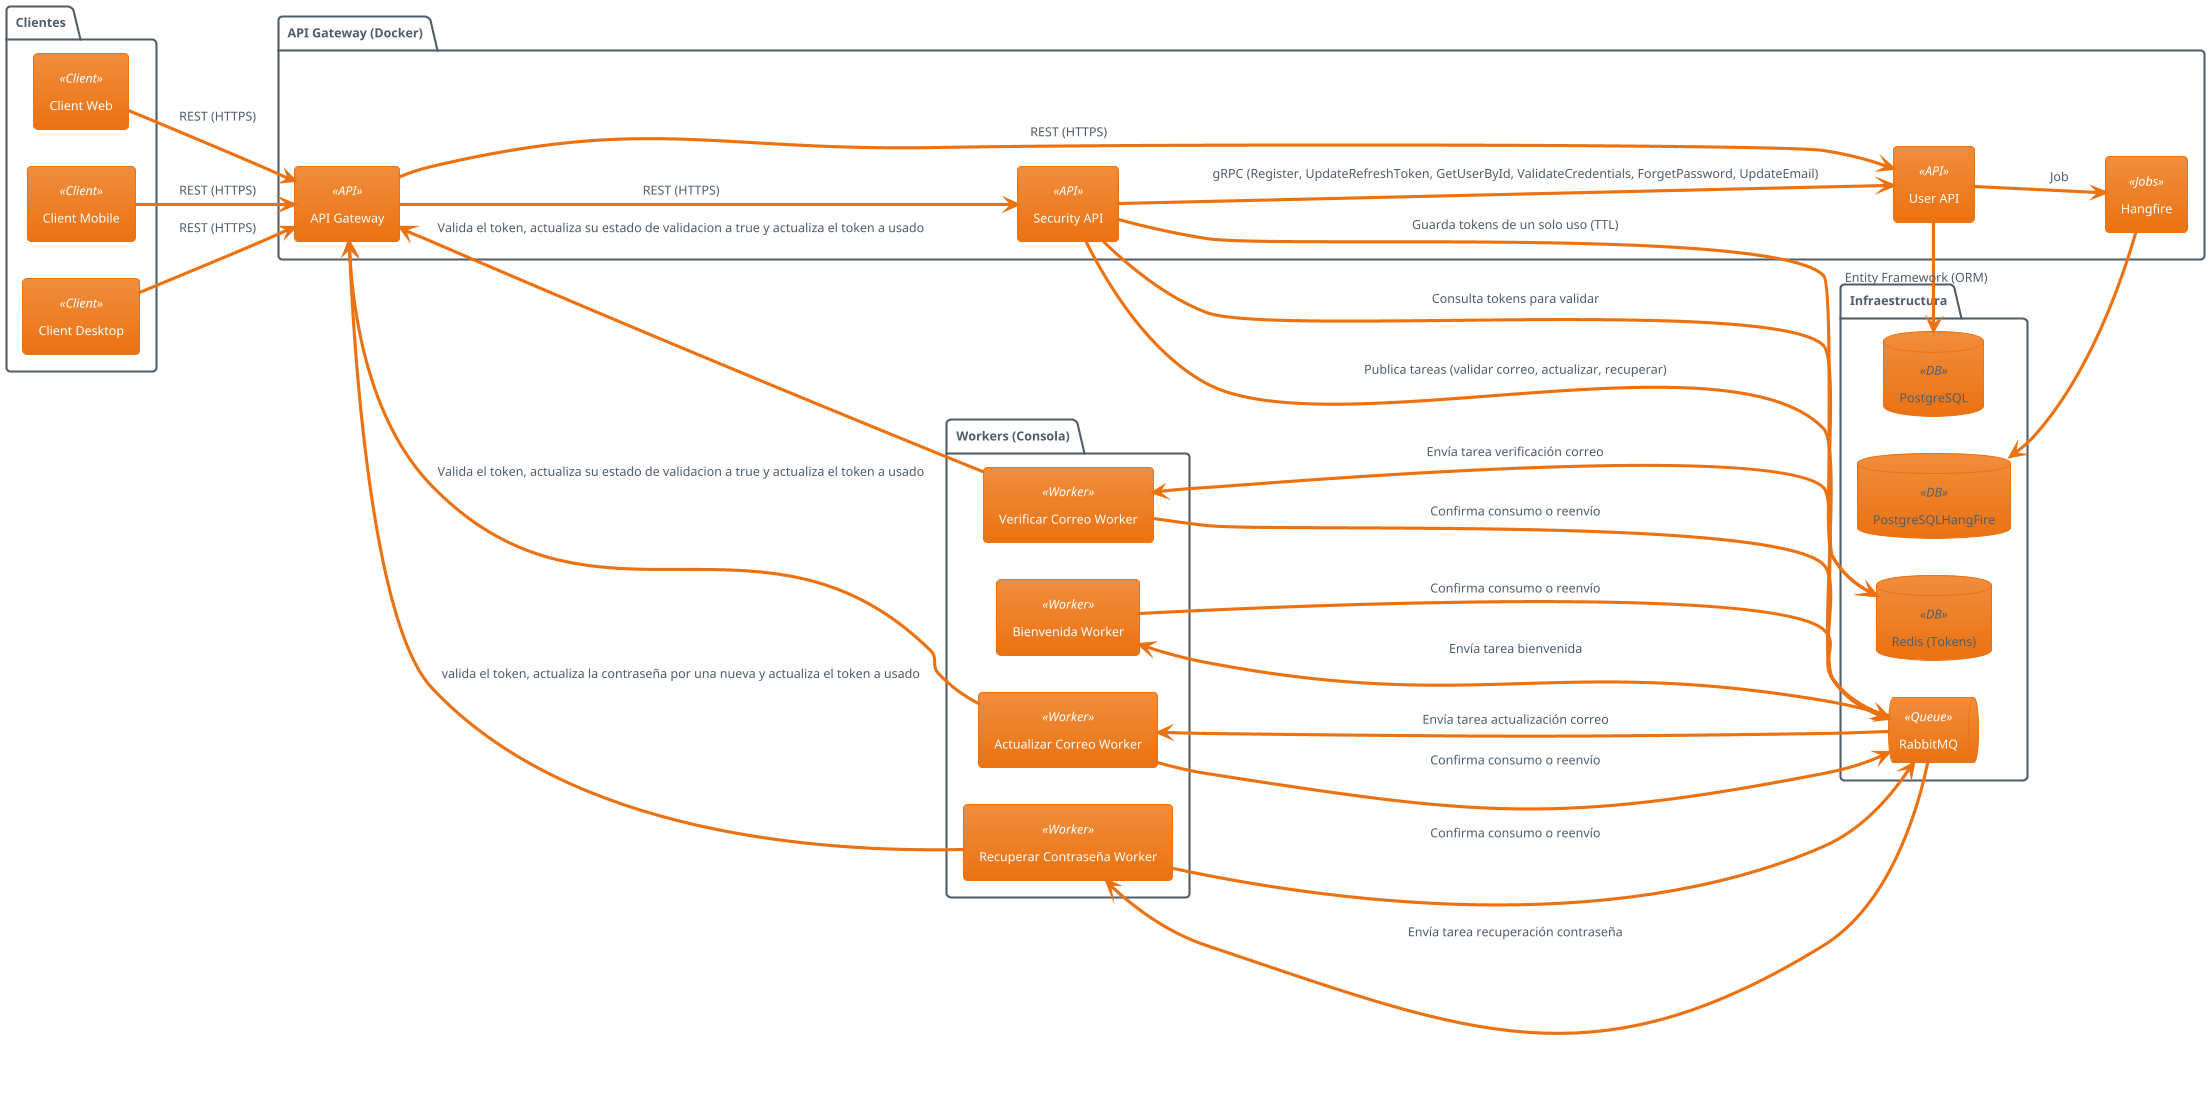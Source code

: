 @startuml DistributedSystem
left to right direction
!theme aws-orange

skinparam componentStyle rectangle
skinparam shadowing false
skinparam rectangle {
    StereotypeFontSize 12
    StereotypeFontColor #888888
    FontColor white
    FontSize 14
}

package "Clientes" {
  [Client Web] as ClientWeb <<Client>>
  [Client Mobile] as ClientMobile <<Client>>
  [Client Desktop] as ClientDesktop <<Client>>
}

package "API Gateway (Docker)" {
  [API Gateway] as Gateway <<API>>
  [User API] as User <<API>>
  [Security API] as Security <<API>>
  [Hangfire] as Hangfire <<Jobs>>
}

package "Workers (Consola)" {
  [Verificar Correo Worker] as VerifyEmailWorker <<Worker>>
  [Bienvenida Worker] as WelcomeWorker <<Worker>>
  [Actualizar Correo Worker] as UpdateEmailWorker <<Worker>>
  [Recuperar Contraseña Worker] as RecoverPasswordWorker <<Worker>>
}

package "Infraestructura" {
  database "PostgreSQL" as SQL <<DB>>
  database "PostgreSQLHangFire" as SQLHangFire <<DB>>
  database "Redis (Tokens)" as Redis <<DB>>
  queue "RabbitMQ" as RabbitMQ <<Queue>>
}

' Flujo Clientes a API Gateway (REST)
ClientWeb --> Gateway : REST (HTTPS)
ClientMobile --> Gateway : REST (HTTPS)
ClientDesktop --> Gateway : REST (HTTPS)

' Flujo interno API Gateway a Servicios (síncrono)
Gateway --> Security : REST (HTTPS)
Gateway --> User : REST (HTTPS)

' Comunicación interna entre APIs (síncrono gRPC)
Security --> User : gRPC (Register, UpdateRefreshToken, GetUserById, ValidateCredentials, ForgetPassword, UpdateEmail)

' Persistencia
User --> SQL : Entity Framework (ORM)
User --> Hangfire : Job
Hangfire --> SQLHangFire 

' Comunicación asíncrona con colas y tokens
Security --> RabbitMQ : Publica tareas (validar correo, actualizar, recuperar)
Security --> Redis : Guarda tokens de un solo uso (TTL)

' Workers consumen mensajes de RabbitMQ
RabbitMQ --> VerifyEmailWorker : Envía tarea verificación correo
RabbitMQ --> WelcomeWorker : Envía tarea bienvenida
RabbitMQ --> UpdateEmailWorker : Envía tarea actualización correo
RabbitMQ --> RecoverPasswordWorker : Envía tarea recuperación contraseña

' Confirmación de procesamiento (ACK)
VerifyEmailWorker --> RabbitMQ : Confirma consumo o reenvío
WelcomeWorker --> RabbitMQ : Confirma consumo o reenvío
UpdateEmailWorker --> RabbitMQ : Confirma consumo o reenvío
RecoverPasswordWorker --> RabbitMQ : Confirma consumo o reenvío

VerifyEmailWorker --> Gateway : Valida el token, actualiza su estado de validacion a true y actualiza el token a usado 
UpdateEmailWorker --> Gateway :  Valida el token, actualiza su estado de validacion a true y actualiza el token a usado
RecoverPasswordWorker --> Gateway : valida el token, actualiza la contraseña por una nueva y actualiza el token a usado

' Redis consultado para validación (ejemplo)
Security --> Redis : Consulta tokens para validar

@enduml
